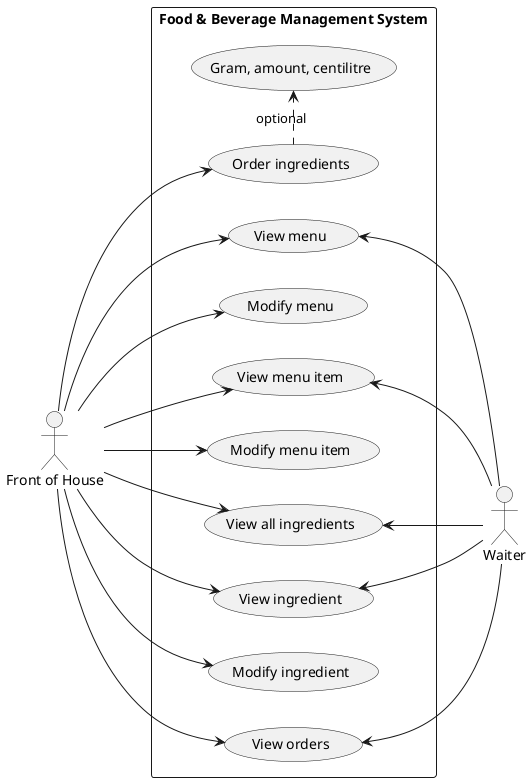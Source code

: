 @startuml

left to right direction

actor "Front of House" as FoH
actor Waiter

rectangle "Food & Beverage Management System" {
    (View menu) as (MenuView)
    (Modify menu) as (MenuUpdate)

    (View menu item) as (MenuItemView)
    (Modify menu item) as (MenuItemUpdate)

    (View all ingredients) as (IngredientAll)
    (View ingredient) as (IngredientView)
    (Modify ingredient) as (IngredientUpdate)
    (Order ingredients) as (IngredientOrder)
    (View orders) as (BarOrderView)
    (Gram, amount, centilitre) as (IngredientQuantity)

    (IngredientOrder) .> (IngredientQuantity) : optional

    FoH --> (MenuView)
    FoH --> (MenuUpdate)
    FoH --> (MenuItemView)
    FoH --> (MenuItemUpdate)

    FoH --> (IngredientAll)
    FoH --> (IngredientView)
    FoH --> (IngredientUpdate)
    FoH --> (IngredientOrder)
    FoH --> (BarOrderView)

    (MenuView) <-- Waiter
    (MenuItemView) <-- Waiter
    (IngredientAll) <-- Waiter
    (IngredientView) <-- Waiter
    (BarOrderView) <-- Waiter
}

@enduml
